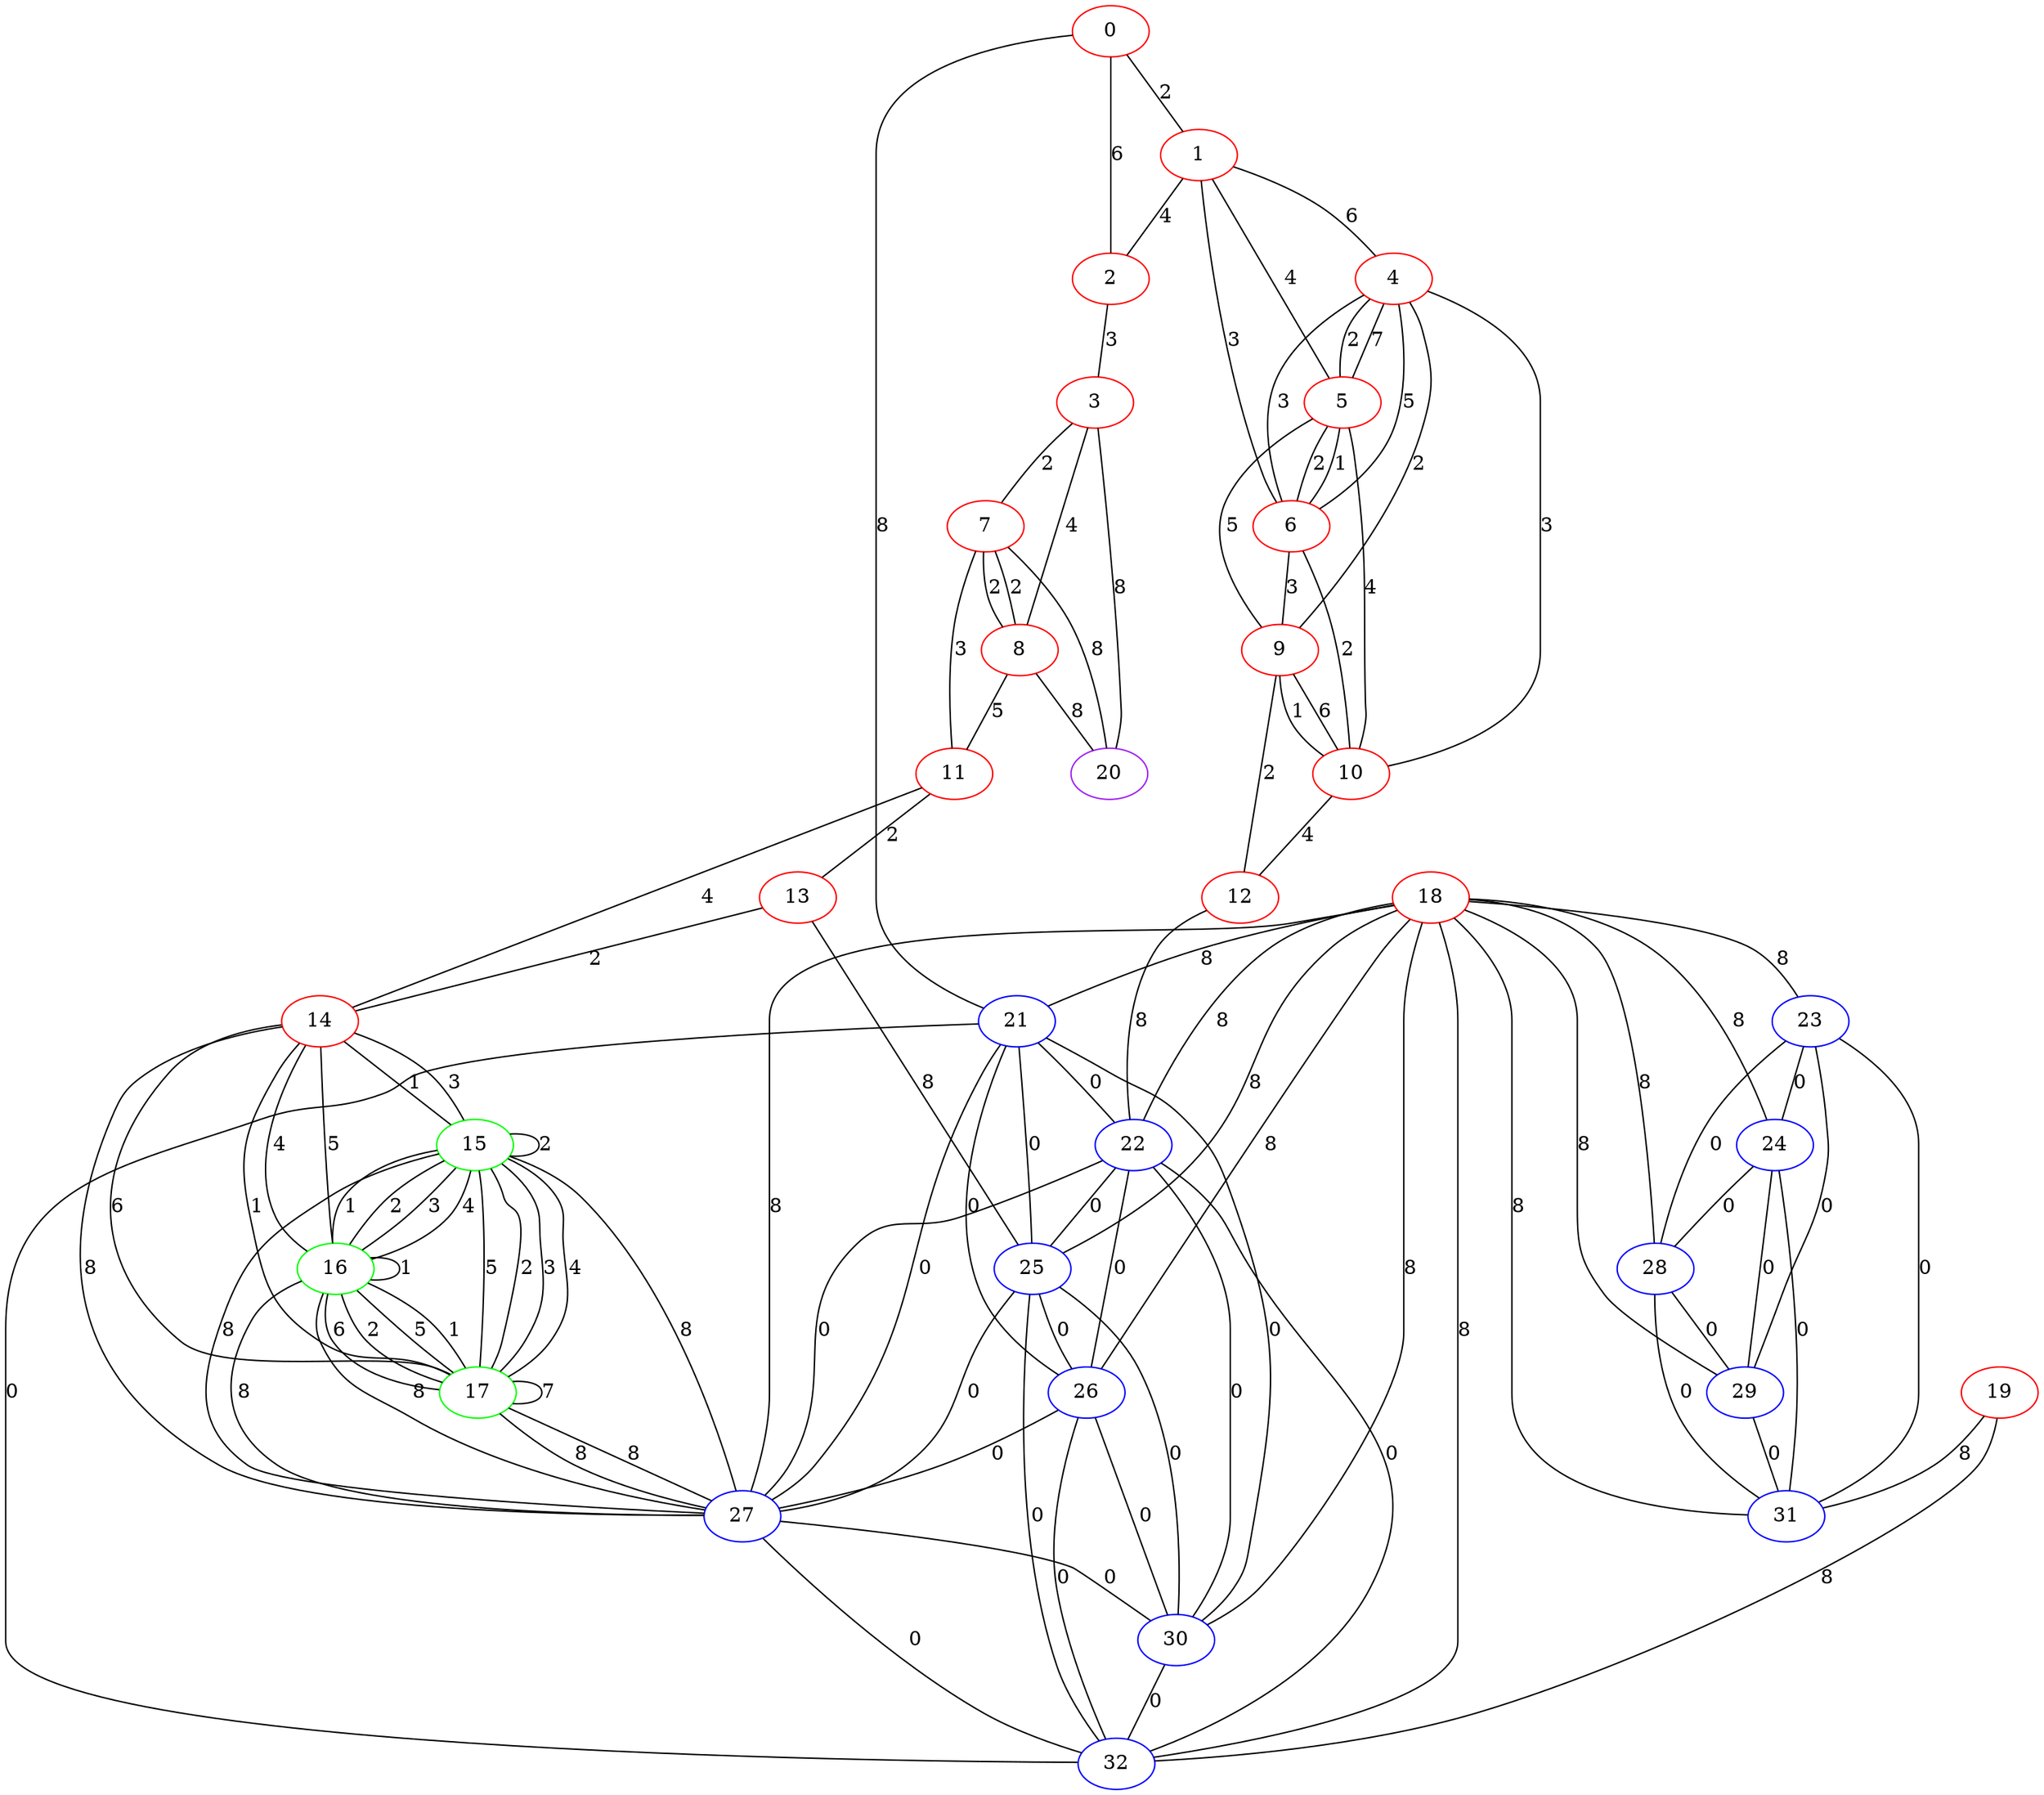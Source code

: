 graph "" {
0 [color=red, weight=1];
1 [color=red, weight=1];
2 [color=red, weight=1];
3 [color=red, weight=1];
4 [color=red, weight=1];
5 [color=red, weight=1];
6 [color=red, weight=1];
7 [color=red, weight=1];
8 [color=red, weight=1];
9 [color=red, weight=1];
10 [color=red, weight=1];
11 [color=red, weight=1];
12 [color=red, weight=1];
13 [color=red, weight=1];
14 [color=red, weight=1];
15 [color=green, weight=2];
16 [color=green, weight=2];
17 [color=green, weight=2];
18 [color=red, weight=1];
19 [color=red, weight=1];
20 [color=purple, weight=4];
21 [color=blue, weight=3];
22 [color=blue, weight=3];
23 [color=blue, weight=3];
24 [color=blue, weight=3];
25 [color=blue, weight=3];
26 [color=blue, weight=3];
27 [color=blue, weight=3];
28 [color=blue, weight=3];
29 [color=blue, weight=3];
30 [color=blue, weight=3];
31 [color=blue, weight=3];
32 [color=blue, weight=3];
0 -- 1  [key=0, label=2];
0 -- 2  [key=0, label=6];
0 -- 21  [key=0, label=8];
1 -- 2  [key=0, label=4];
1 -- 4  [key=0, label=6];
1 -- 5  [key=0, label=4];
1 -- 6  [key=0, label=3];
2 -- 3  [key=0, label=3];
3 -- 8  [key=0, label=4];
3 -- 20  [key=0, label=8];
3 -- 7  [key=0, label=2];
4 -- 9  [key=0, label=2];
4 -- 10  [key=0, label=3];
4 -- 5  [key=0, label=7];
4 -- 5  [key=1, label=2];
4 -- 6  [key=0, label=5];
4 -- 6  [key=1, label=3];
5 -- 9  [key=0, label=5];
5 -- 10  [key=0, label=4];
5 -- 6  [key=0, label=2];
5 -- 6  [key=1, label=1];
6 -- 9  [key=0, label=3];
6 -- 10  [key=0, label=2];
7 -- 8  [key=0, label=2];
7 -- 8  [key=1, label=2];
7 -- 11  [key=0, label=3];
7 -- 20  [key=0, label=8];
8 -- 11  [key=0, label=5];
8 -- 20  [key=0, label=8];
9 -- 10  [key=0, label=6];
9 -- 10  [key=1, label=1];
9 -- 12  [key=0, label=2];
10 -- 12  [key=0, label=4];
11 -- 13  [key=0, label=2];
11 -- 14  [key=0, label=4];
12 -- 22  [key=0, label=8];
13 -- 25  [key=0, label=8];
13 -- 14  [key=0, label=2];
14 -- 15  [key=0, label=1];
14 -- 15  [key=1, label=3];
14 -- 16  [key=0, label=4];
14 -- 16  [key=1, label=5];
14 -- 17  [key=0, label=6];
14 -- 17  [key=1, label=1];
14 -- 27  [key=0, label=8];
15 -- 16  [key=0, label=3];
15 -- 16  [key=1, label=4];
15 -- 16  [key=2, label=1];
15 -- 16  [key=3, label=2];
15 -- 17  [key=0, label=5];
15 -- 17  [key=1, label=2];
15 -- 17  [key=2, label=3];
15 -- 17  [key=3, label=4];
15 -- 27  [key=0, label=8];
15 -- 27  [key=1, label=8];
15 -- 15  [key=0, label=2];
16 -- 16  [key=0, label=1];
16 -- 17  [key=0, label=2];
16 -- 17  [key=1, label=5];
16 -- 17  [key=2, label=1];
16 -- 17  [key=3, label=6];
16 -- 27  [key=0, label=8];
16 -- 27  [key=1, label=8];
17 -- 17  [key=0, label=7];
17 -- 27  [key=0, label=8];
17 -- 27  [key=1, label=8];
18 -- 32  [key=0, label=8];
18 -- 21  [key=0, label=8];
18 -- 22  [key=0, label=8];
18 -- 23  [key=0, label=8];
18 -- 24  [key=0, label=8];
18 -- 25  [key=0, label=8];
18 -- 26  [key=0, label=8];
18 -- 27  [key=0, label=8];
18 -- 28  [key=0, label=8];
18 -- 29  [key=0, label=8];
18 -- 30  [key=0, label=8];
18 -- 31  [key=0, label=8];
19 -- 32  [key=0, label=8];
19 -- 31  [key=0, label=8];
21 -- 32  [key=0, label=0];
21 -- 22  [key=0, label=0];
21 -- 25  [key=0, label=0];
21 -- 26  [key=0, label=0];
21 -- 27  [key=0, label=0];
21 -- 30  [key=0, label=0];
22 -- 32  [key=0, label=0];
22 -- 25  [key=0, label=0];
22 -- 26  [key=0, label=0];
22 -- 27  [key=0, label=0];
22 -- 30  [key=0, label=0];
23 -- 24  [key=0, label=0];
23 -- 28  [key=0, label=0];
23 -- 29  [key=0, label=0];
23 -- 31  [key=0, label=0];
24 -- 31  [key=0, label=0];
24 -- 28  [key=0, label=0];
24 -- 29  [key=0, label=0];
25 -- 32  [key=0, label=0];
25 -- 26  [key=0, label=0];
25 -- 27  [key=0, label=0];
25 -- 30  [key=0, label=0];
26 -- 32  [key=0, label=0];
26 -- 27  [key=0, label=0];
26 -- 30  [key=0, label=0];
27 -- 32  [key=0, label=0];
27 -- 30  [key=0, label=0];
28 -- 31  [key=0, label=0];
28 -- 29  [key=0, label=0];
29 -- 31  [key=0, label=0];
30 -- 32  [key=0, label=0];
}

